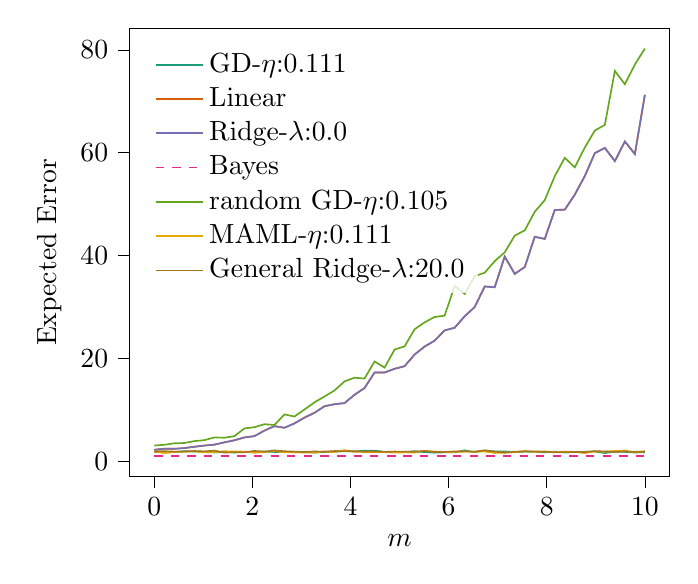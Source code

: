 % This file was created with tikzplotlib v0.10.1.
\begin{tikzpicture}

\definecolor{chocolate217952}{RGB}{217,95,2}
\definecolor{darkcyan27158119}{RGB}{27,158,119}
\definecolor{darkgoldenrod16611829}{RGB}{166,118,29}
\definecolor{darkgray176}{RGB}{176,176,176}
\definecolor{deeppink23141138}{RGB}{231,41,138}
\definecolor{lightslategray117112179}{RGB}{117,112,179}
\definecolor{olivedrab10216630}{RGB}{102,166,30}
\definecolor{orange2301712}{RGB}{230,171,2}

\begin{axis}[
legend cell align={left},
legend style={
  fill opacity=0.8,
  draw opacity=1,
  text opacity=1,
  at={(0.03,0.97)},
  anchor=north west,
  draw=none
},
tick align=outside,
tick pos=left,
x grid style={darkgray176},
xlabel={\(\displaystyle m\)},
xmin=-0.5, xmax=10.5,
xtick style={color=black},
y grid style={darkgray176},
ylabel={Expected Error},
ymin=-2.962, ymax=84.192,
ytick style={color=black}
]
\addplot [semithick, darkcyan27158119]
table {%
0 1.793
0.204 1.874
0.408 1.801
0.612 1.971
0.816 1.907
1.02 1.815
1.224 1.724
1.429 1.877
1.633 1.712
1.837 1.852
2.041 1.787
2.245 1.902
2.449 1.818
2.653 1.838
2.857 1.75
3.061 1.842
3.265 1.688
3.469 1.821
3.673 1.876
3.878 2.0
4.082 1.893
4.286 2.075
4.49 2.087
4.694 1.822
4.898 1.814
5.102 1.769
5.306 1.965
5.51 1.784
5.714 1.68
5.918 1.752
6.122 1.747
6.327 2.139
6.531 1.777
6.735 2.087
6.939 1.934
7.143 1.931
7.347 1.772
7.551 1.887
7.755 1.844
7.959 1.765
8.163 1.865
8.367 1.766
8.571 1.792
8.776 1.838
8.98 1.898
9.184 1.613
9.388 1.876
9.592 1.831
9.796 1.707
10 1.779
};
\addlegendentry{GD-$\eta$:0.111}
\addplot [semithick, chocolate217952]
table {%
0 2.246
0.204 2.447
0.408 2.429
0.612 2.577
0.816 2.825
1.02 3.065
1.224 3.236
1.429 3.685
1.633 4.091
1.837 4.646
2.041 4.895
2.245 5.974
2.449 6.837
2.653 6.525
2.857 7.369
3.061 8.499
3.265 9.424
3.469 10.715
3.673 11.096
3.878 11.32
4.082 12.941
4.286 14.25
4.49 17.263
4.694 17.267
4.898 17.984
5.102 18.496
5.306 20.757
5.51 22.308
5.714 23.446
5.918 25.451
6.122 25.963
6.327 28.19
6.531 30.001
6.735 33.989
6.939 33.845
7.143 39.804
7.347 36.44
7.551 37.768
7.755 43.642
7.959 43.239
8.163 48.859
8.367 48.925
8.571 51.837
8.776 55.48
8.98 59.909
9.184 60.925
9.388 58.353
9.592 62.178
9.796 59.729
10 71.26
};
\addlegendentry{Linear}
\addplot [semithick, lightslategray117112179]
table {%
0 2.246
0.204 2.447
0.408 2.429
0.612 2.577
0.816 2.824
1.02 3.065
1.224 3.236
1.429 3.684
1.633 4.091
1.837 4.645
2.041 4.895
2.245 5.974
2.449 6.837
2.653 6.524
2.857 7.369
3.061 8.499
3.265 9.424
3.469 10.715
3.673 11.096
3.878 11.32
4.082 12.941
4.286 14.25
4.49 17.263
4.694 17.267
4.898 17.984
5.102 18.496
5.306 20.757
5.51 22.308
5.714 23.446
5.918 25.451
6.122 25.963
6.327 28.19
6.531 30.001
6.735 33.989
6.939 33.845
7.143 39.804
7.347 36.44
7.551 37.768
7.755 43.642
7.959 43.239
8.163 48.859
8.367 48.925
8.571 51.837
8.776 55.48
8.98 59.909
9.184 60.925
9.388 58.353
9.592 62.178
9.796 59.729
10 71.259
};
\addlegendentry{Ridge-$\lambda$:0.0}
\addplot [semithick, deeppink23141138, dashed]
table {%
0 1.0
0.204 1.0
0.408 1.0
0.612 1.0
0.816 1.0
1.02 1.0
1.224 1.0
1.429 1.0
1.633 1.0
1.837 1.0
2.041 1.0
2.245 1.0
2.449 1.0
2.653 1.0
2.857 1.0
3.061 1.0
3.265 1.0
3.469 1.0
3.673 1.0
3.878 1.0
4.082 1.0
4.286 1.0
4.49 1.0
4.694 1.0
4.898 1.0
5.102 1.0
5.306 1.0
5.51 1.0
5.714 1.0
5.918 1.0
6.122 1.0
6.327 1.0
6.531 1.0
6.735 1.0
6.939 1.0
7.143 1.0
7.347 1.0
7.551 1.0
7.755 1.0
7.959 1.0
8.163 1.0
8.367 1.0
8.571 1.0
8.776 1.0
8.98 1.0
9.184 1.0
9.388 1.0
9.592 1.0
9.796 1.0
10 1.0
};
\addlegendentry{Bayes}
\addplot [semithick, olivedrab10216630]
table {%
0 3.068
0.204 3.209
0.408 3.503
0.612 3.557
0.816 3.927
1.02 4.116
1.224 4.64
1.429 4.589
1.633 4.893
1.837 6.393
2.041 6.637
2.245 7.217
2.449 7.061
2.653 9.119
2.857 8.714
3.061 10.068
3.265 11.465
3.469 12.592
3.673 13.777
3.878 15.546
4.082 16.256
4.286 16.093
4.49 19.417
4.694 18.22
4.898 21.727
5.102 22.344
5.306 25.679
5.51 27.009
5.714 28.057
5.918 28.309
6.122 34.085
6.327 32.543
6.531 35.985
6.735 36.663
6.939 38.914
7.143 40.624
7.347 43.88
7.551 44.891
7.755 48.519
7.959 50.759
8.163 55.437
8.367 59.004
8.571 57.145
8.776 61.005
8.98 64.306
9.184 65.401
9.388 75.903
9.592 73.307
9.796 77.139
10 80.231
};
\addlegendentry{random GD-$\eta$:0.105}
\addplot [semithick, orange2301712]
table {%
0 1.944
0.204 1.575
0.408 1.828
0.612 1.879
0.816 1.951
1.02 1.755
1.224 1.79
1.429 1.954
1.633 1.913
1.837 1.888
2.041 1.662
2.245 1.78
2.449 2.032
2.653 1.754
2.857 1.757
3.061 1.709
3.265 1.697
3.469 1.916
3.673 1.776
3.878 2.166
4.082 1.859
4.286 1.817
4.49 1.792
4.694 1.799
4.898 1.683
5.102 1.752
5.306 1.697
5.51 2.042
5.714 1.9
5.918 1.812
6.122 1.825
6.327 1.94
6.531 1.859
6.735 1.915
6.939 1.628
7.143 1.67
7.347 1.801
7.551 1.961
7.755 1.83
7.959 1.92
8.163 1.779
8.367 1.897
8.571 1.835
8.776 1.591
8.98 1.928
9.184 1.863
9.388 2.009
9.592 2.101
9.796 1.734
10 1.97
};
\addlegendentry{MAML-$\eta$:0.111}
\addplot [semithick, darkgoldenrod16611829]
table {%
0 1.968
0.204 1.959
0.408 1.885
0.612 1.885
0.816 2.003
1.02 1.929
1.224 2.071
1.429 1.7
1.633 1.788
1.837 1.749
2.041 2.014
2.245 1.879
2.449 2.117
2.653 1.953
2.857 1.888
3.061 1.807
3.265 1.909
3.469 1.861
3.673 1.998
3.878 1.945
4.082 1.975
4.286 1.879
4.49 1.919
4.694 1.829
4.898 1.895
5.102 1.885
5.306 1.869
5.51 1.999
5.714 1.817
5.918 1.82
6.122 1.917
6.327 1.899
6.531 1.883
6.735 2.13
6.939 1.874
7.143 1.703
7.347 1.852
7.551 1.945
7.755 1.931
7.959 1.853
8.163 1.766
8.367 1.747
8.571 1.824
8.776 1.811
8.98 1.98
9.184 1.918
9.388 1.83
9.592 1.913
9.796 1.838
10 1.904
};
\addlegendentry{General Ridge-$\lambda$:20.0}
\end{axis}

\end{tikzpicture}
